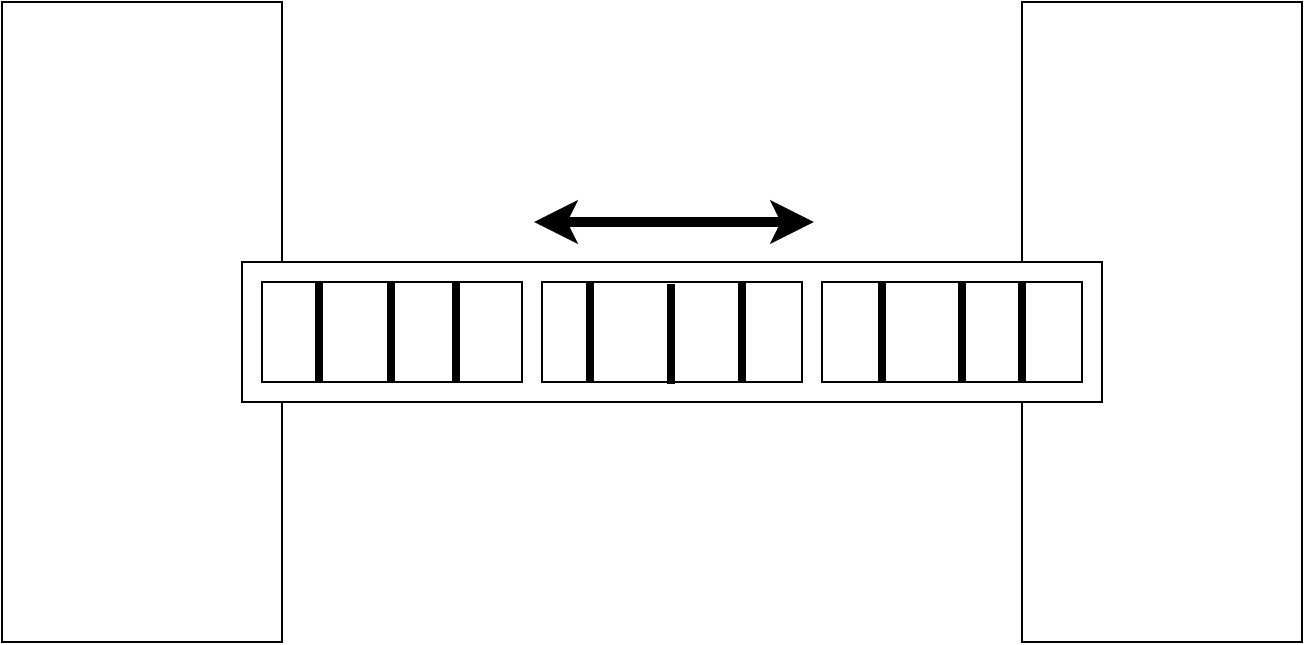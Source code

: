 <mxfile version="24.4.9" type="github">
  <diagram name="Página-1" id="khgLzfTWpFRCFBcHw9q2">
    <mxGraphModel dx="880" dy="508" grid="1" gridSize="10" guides="1" tooltips="1" connect="1" arrows="1" fold="1" page="1" pageScale="1" pageWidth="827" pageHeight="1169" math="0" shadow="0">
      <root>
        <mxCell id="0" />
        <mxCell id="1" parent="0" />
        <mxCell id="GVCOwRWEfNFmC69vPkvP-1" value="" style="rounded=0;whiteSpace=wrap;html=1;" vertex="1" parent="1">
          <mxGeometry x="120" y="200" width="140" height="320" as="geometry" />
        </mxCell>
        <mxCell id="GVCOwRWEfNFmC69vPkvP-2" value="" style="rounded=0;whiteSpace=wrap;html=1;" vertex="1" parent="1">
          <mxGeometry x="630" y="200" width="140" height="320" as="geometry" />
        </mxCell>
        <mxCell id="GVCOwRWEfNFmC69vPkvP-4" value="" style="whiteSpace=wrap;html=1;" vertex="1" parent="1">
          <mxGeometry x="240" y="330" width="430" height="70" as="geometry" />
        </mxCell>
        <mxCell id="GVCOwRWEfNFmC69vPkvP-5" value="" style="whiteSpace=wrap;html=1;" vertex="1" parent="1">
          <mxGeometry x="250" y="340" width="130" height="50" as="geometry" />
        </mxCell>
        <mxCell id="GVCOwRWEfNFmC69vPkvP-6" value="" style="whiteSpace=wrap;html=1;" vertex="1" parent="1">
          <mxGeometry x="390" y="340" width="130" height="50" as="geometry" />
        </mxCell>
        <mxCell id="GVCOwRWEfNFmC69vPkvP-7" value="" style="whiteSpace=wrap;html=1;" vertex="1" parent="1">
          <mxGeometry x="530" y="340" width="130" height="50" as="geometry" />
        </mxCell>
        <mxCell id="GVCOwRWEfNFmC69vPkvP-9" value="" style="endArrow=none;html=1;rounded=0;entryX=0.25;entryY=0;entryDx=0;entryDy=0;exitX=0.25;exitY=1;exitDx=0;exitDy=0;targetPerimeterSpacing=0;strokeWidth=4;" edge="1" parent="1">
          <mxGeometry width="50" height="50" relative="1" as="geometry">
            <mxPoint x="278.5" y="390" as="sourcePoint" />
            <mxPoint x="278.5" y="340" as="targetPoint" />
          </mxGeometry>
        </mxCell>
        <mxCell id="GVCOwRWEfNFmC69vPkvP-10" value="" style="endArrow=none;html=1;rounded=0;entryX=0.25;entryY=0;entryDx=0;entryDy=0;exitX=0.25;exitY=1;exitDx=0;exitDy=0;targetPerimeterSpacing=0;strokeWidth=4;" edge="1" parent="1">
          <mxGeometry width="50" height="50" relative="1" as="geometry">
            <mxPoint x="314.5" y="390" as="sourcePoint" />
            <mxPoint x="314.5" y="340" as="targetPoint" />
          </mxGeometry>
        </mxCell>
        <mxCell id="GVCOwRWEfNFmC69vPkvP-11" value="" style="endArrow=none;html=1;rounded=0;entryX=0.25;entryY=0;entryDx=0;entryDy=0;exitX=0.25;exitY=1;exitDx=0;exitDy=0;targetPerimeterSpacing=0;strokeWidth=4;" edge="1" parent="1">
          <mxGeometry width="50" height="50" relative="1" as="geometry">
            <mxPoint x="347" y="390" as="sourcePoint" />
            <mxPoint x="347" y="340" as="targetPoint" />
          </mxGeometry>
        </mxCell>
        <mxCell id="GVCOwRWEfNFmC69vPkvP-12" value="" style="endArrow=none;html=1;rounded=0;entryX=0.25;entryY=0;entryDx=0;entryDy=0;exitX=0.25;exitY=1;exitDx=0;exitDy=0;targetPerimeterSpacing=0;strokeWidth=4;" edge="1" parent="1">
          <mxGeometry width="50" height="50" relative="1" as="geometry">
            <mxPoint x="414" y="390" as="sourcePoint" />
            <mxPoint x="414" y="340" as="targetPoint" />
          </mxGeometry>
        </mxCell>
        <mxCell id="GVCOwRWEfNFmC69vPkvP-13" value="" style="endArrow=none;html=1;rounded=0;entryX=0.25;entryY=0;entryDx=0;entryDy=0;exitX=0.25;exitY=1;exitDx=0;exitDy=0;targetPerimeterSpacing=0;strokeWidth=4;" edge="1" parent="1">
          <mxGeometry width="50" height="50" relative="1" as="geometry">
            <mxPoint x="454.5" y="391" as="sourcePoint" />
            <mxPoint x="454.5" y="341" as="targetPoint" />
          </mxGeometry>
        </mxCell>
        <mxCell id="GVCOwRWEfNFmC69vPkvP-14" value="" style="endArrow=none;html=1;rounded=0;entryX=0.25;entryY=0;entryDx=0;entryDy=0;exitX=0.25;exitY=1;exitDx=0;exitDy=0;targetPerimeterSpacing=0;strokeWidth=4;" edge="1" parent="1">
          <mxGeometry width="50" height="50" relative="1" as="geometry">
            <mxPoint x="490" y="390" as="sourcePoint" />
            <mxPoint x="490" y="340" as="targetPoint" />
          </mxGeometry>
        </mxCell>
        <mxCell id="GVCOwRWEfNFmC69vPkvP-15" value="" style="endArrow=none;html=1;rounded=0;entryX=0.25;entryY=0;entryDx=0;entryDy=0;exitX=0.25;exitY=1;exitDx=0;exitDy=0;targetPerimeterSpacing=0;strokeWidth=4;" edge="1" parent="1">
          <mxGeometry width="50" height="50" relative="1" as="geometry">
            <mxPoint x="560" y="390" as="sourcePoint" />
            <mxPoint x="560" y="340" as="targetPoint" />
          </mxGeometry>
        </mxCell>
        <mxCell id="GVCOwRWEfNFmC69vPkvP-16" value="" style="endArrow=none;html=1;rounded=0;entryX=0.25;entryY=0;entryDx=0;entryDy=0;exitX=0.25;exitY=1;exitDx=0;exitDy=0;targetPerimeterSpacing=0;strokeWidth=4;" edge="1" parent="1">
          <mxGeometry width="50" height="50" relative="1" as="geometry">
            <mxPoint x="600" y="390" as="sourcePoint" />
            <mxPoint x="600" y="340" as="targetPoint" />
          </mxGeometry>
        </mxCell>
        <mxCell id="GVCOwRWEfNFmC69vPkvP-17" value="" style="endArrow=none;html=1;rounded=0;entryX=0.25;entryY=0;entryDx=0;entryDy=0;exitX=0.25;exitY=1;exitDx=0;exitDy=0;targetPerimeterSpacing=0;strokeWidth=4;" edge="1" parent="1">
          <mxGeometry width="50" height="50" relative="1" as="geometry">
            <mxPoint x="630" y="390" as="sourcePoint" />
            <mxPoint x="630" y="340" as="targetPoint" />
          </mxGeometry>
        </mxCell>
        <mxCell id="GVCOwRWEfNFmC69vPkvP-18" value="" style="endArrow=classic;startArrow=classic;html=1;rounded=0;jumpSize=6;strokeWidth=5;" edge="1" parent="1">
          <mxGeometry width="50" height="50" relative="1" as="geometry">
            <mxPoint x="386" y="310" as="sourcePoint" />
            <mxPoint x="526" y="310" as="targetPoint" />
          </mxGeometry>
        </mxCell>
      </root>
    </mxGraphModel>
  </diagram>
</mxfile>
